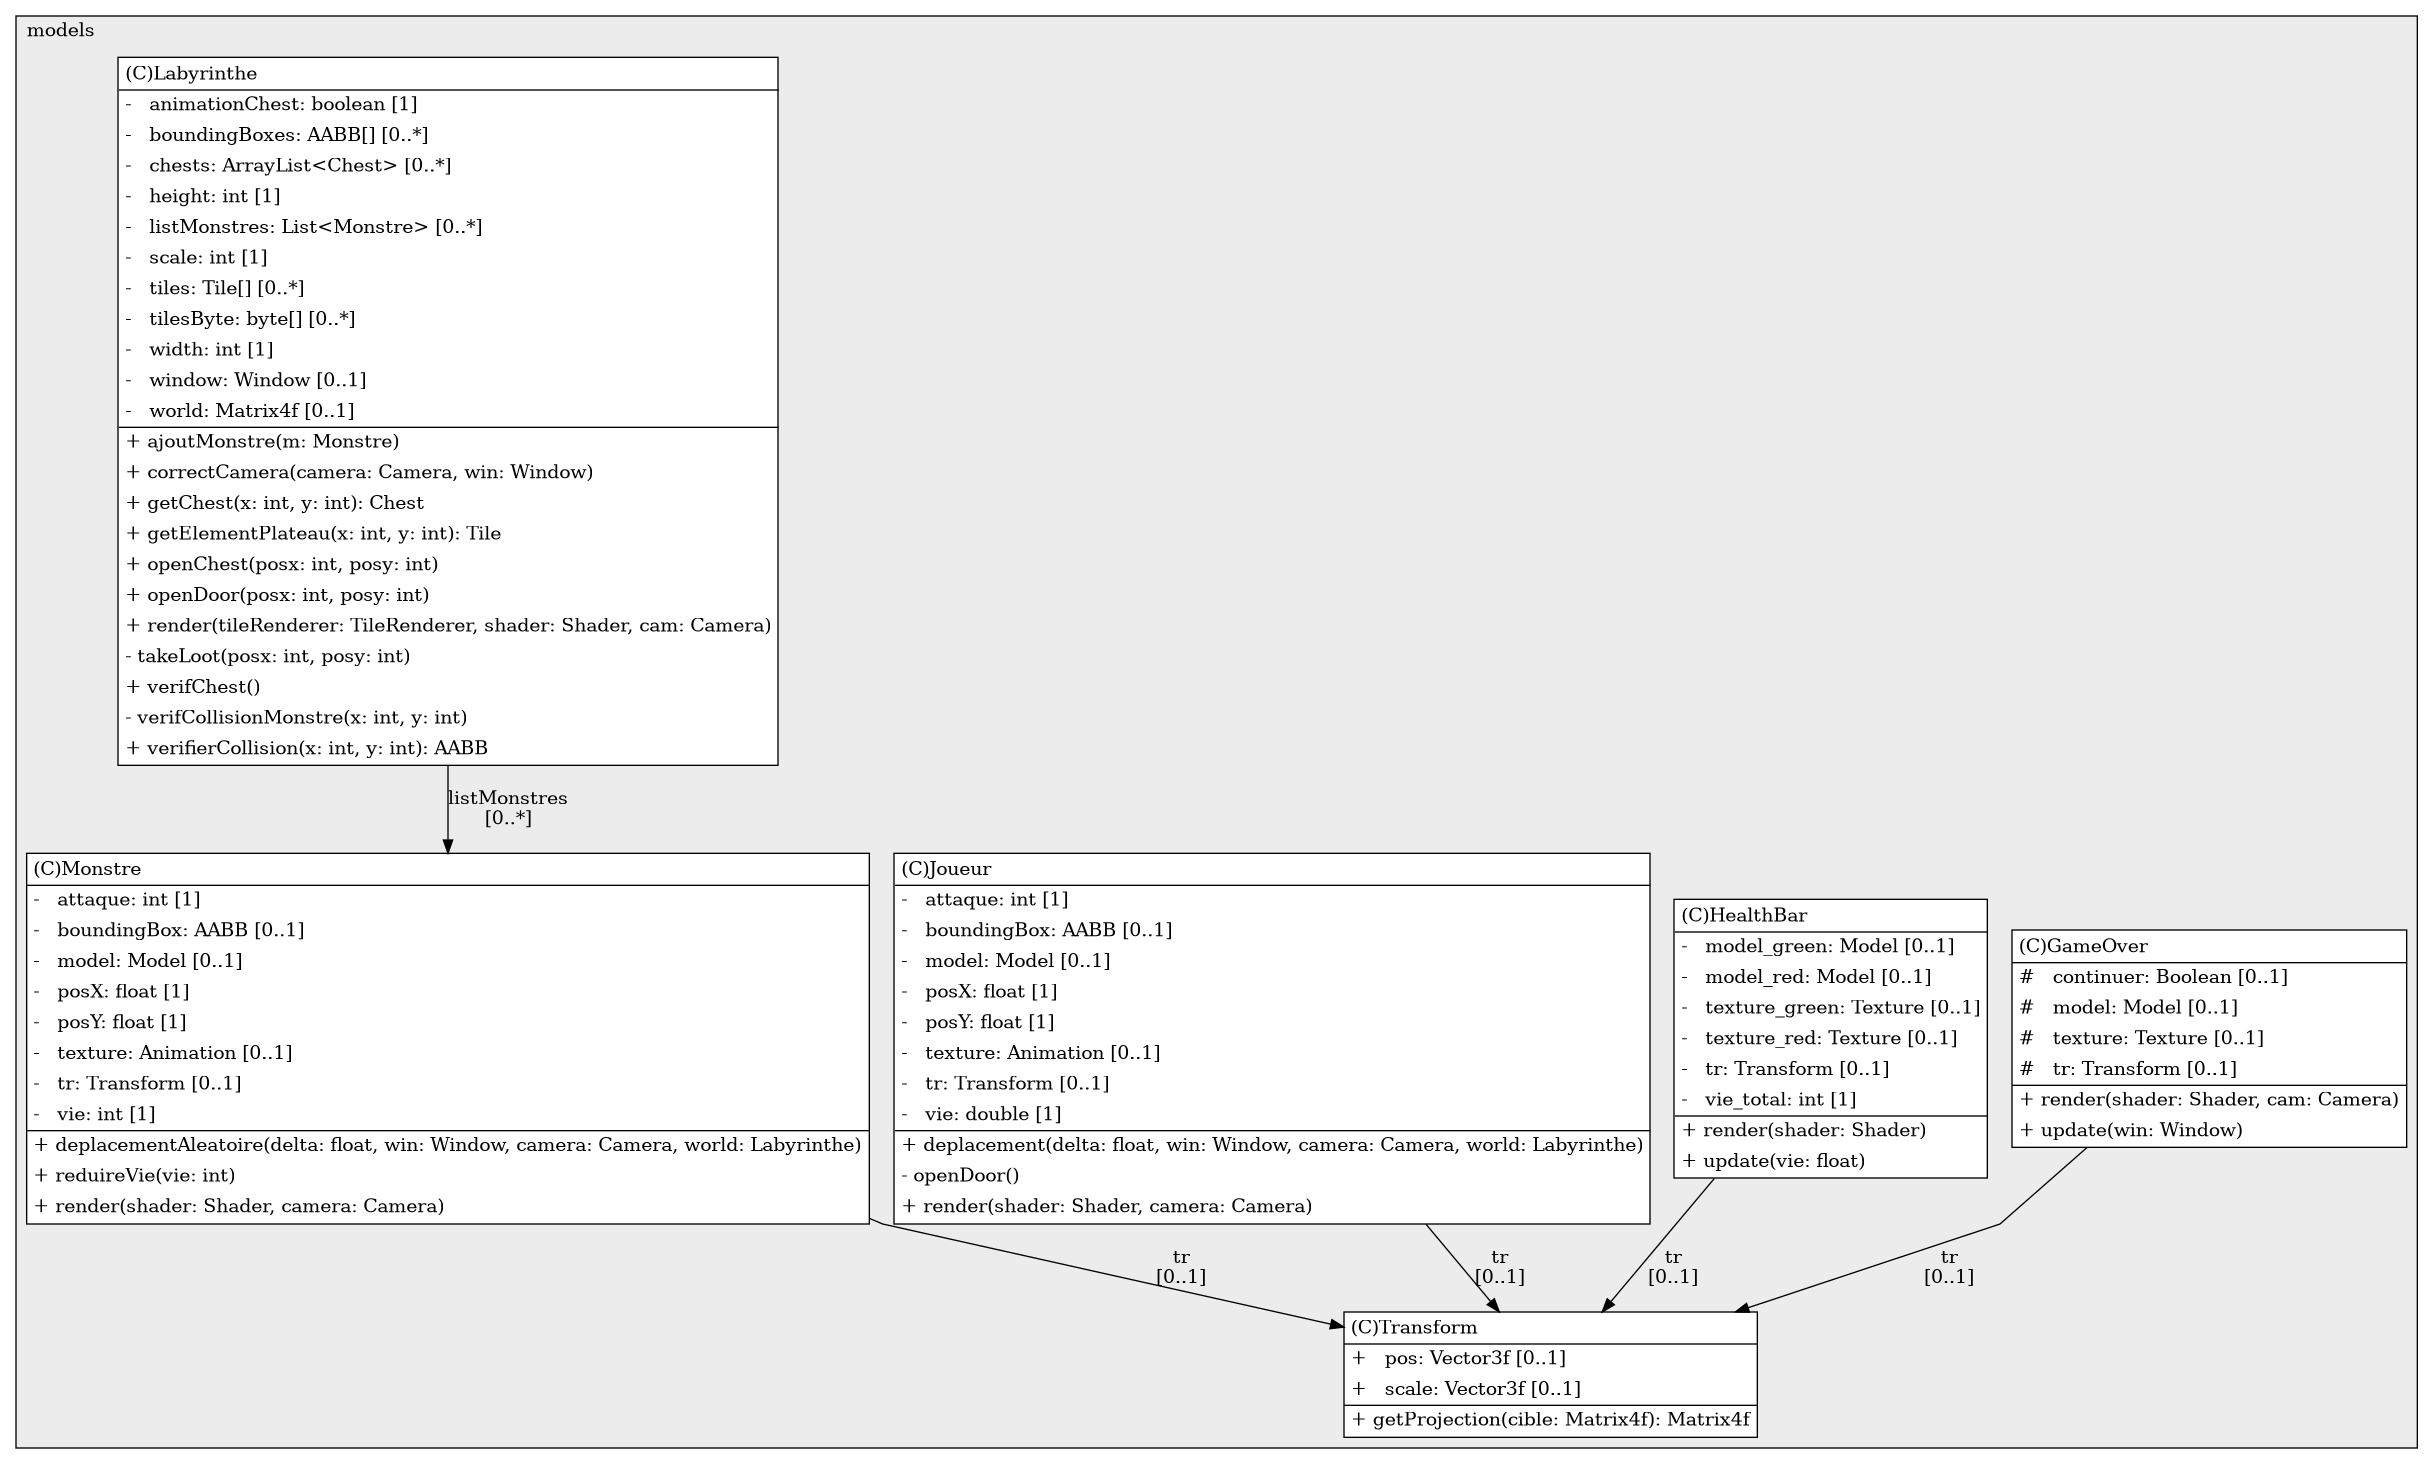 @startuml

/' diagram meta data start
config=StructureConfiguration;
{
  "projectClassification": {
    "searchMode": "OpenProject", // OpenProject, AllProjects
    "includedProjects": "",
    "pathEndKeywords": "*.impl",
    "isClientPath": "",
    "isClientName": "",
    "isTestPath": "",
    "isTestName": "",
    "isMappingPath": "",
    "isMappingName": "",
    "isDataAccessPath": "",
    "isDataAccessName": "",
    "isDataStructurePath": "",
    "isDataStructureName": "",
    "isInterfaceStructuresPath": "",
    "isInterfaceStructuresName": "",
    "isEntryPointPath": "",
    "isEntryPointName": ""
  },
  "graphRestriction": {
    "classPackageExcludeFilter": "",
    "classPackageIncludeFilter": "",
    "classNameExcludeFilter": "",
    "classNameIncludeFilter": "",
    "methodNameExcludeFilter": "",
    "methodNameIncludeFilter": "",
    "removeByInheritance": "", // inheritance/annotation based filtering is done in a second step
    "removeByAnnotation": "",
    "removeByClassPackage": "", // cleanup the graph after inheritance/annotation based filtering is done
    "removeByClassName": "",
    "cutMappings": false,
    "cutEnum": true,
    "cutTests": true,
    "cutClient": true,
    "cutDataAccess": false,
    "cutInterfaceStructures": false,
    "cutDataStructures": false,
    "cutGetterAndSetter": true,
    "cutConstructors": true
  },
  "graphTraversal": {
    "forwardDepth": 6,
    "backwardDepth": 6,
    "classPackageExcludeFilter": "",
    "classPackageIncludeFilter": "",
    "classNameExcludeFilter": "",
    "classNameIncludeFilter": "",
    "methodNameExcludeFilter": "",
    "methodNameIncludeFilter": "",
    "hideMappings": false,
    "hideDataStructures": false,
    "hidePrivateMethods": true,
    "hideInterfaceCalls": true, // indirection: implementation -> interface (is hidden) -> implementation
    "onlyShowApplicationEntryPoints": false // root node is included
  },
  "details": {
    "aggregation": "GroupByClass", // ByClass, GroupByClass, None
    "showClassGenericTypes": true,
    "showMethods": true,
    "showMethodParameterNames": true,
    "showMethodParameterTypes": true,
    "showMethodReturnType": true,
    "showPackageLevels": 2,
    "showDetailedClassStructure": true
  },
  "rootClass": "models.Transform"
}
diagram meta data end '/



digraph g {
    rankdir="TB"
    splines=polyline
    

'nodes 
subgraph cluster_1068799382 { 
   	label=models
	labeljust=l
	fillcolor="#ececec"
	style=filled
   
   GameOver1068799382[
	label=<<TABLE BORDER="1" CELLBORDER="0" CELLPADDING="4" CELLSPACING="0">
<TR><TD ALIGN="LEFT" >(C)GameOver</TD></TR>
<HR/>
<TR><TD ALIGN="LEFT" >#   continuer: Boolean [0..1]</TD></TR>
<TR><TD ALIGN="LEFT" >#   model: Model [0..1]</TD></TR>
<TR><TD ALIGN="LEFT" >#   texture: Texture [0..1]</TD></TR>
<TR><TD ALIGN="LEFT" >#   tr: Transform [0..1]</TD></TR>
<HR/>
<TR><TD ALIGN="LEFT" >+ render(shader: Shader, cam: Camera)</TD></TR>
<TR><TD ALIGN="LEFT" >+ update(win: Window)</TD></TR>
</TABLE>>
	style=filled
	margin=0
	shape=plaintext
	fillcolor="#FFFFFF"
];

HealthBar1068799382[
	label=<<TABLE BORDER="1" CELLBORDER="0" CELLPADDING="4" CELLSPACING="0">
<TR><TD ALIGN="LEFT" >(C)HealthBar</TD></TR>
<HR/>
<TR><TD ALIGN="LEFT" >-   model_green: Model [0..1]</TD></TR>
<TR><TD ALIGN="LEFT" >-   model_red: Model [0..1]</TD></TR>
<TR><TD ALIGN="LEFT" >-   texture_green: Texture [0..1]</TD></TR>
<TR><TD ALIGN="LEFT" >-   texture_red: Texture [0..1]</TD></TR>
<TR><TD ALIGN="LEFT" >-   tr: Transform [0..1]</TD></TR>
<TR><TD ALIGN="LEFT" >-   vie_total: int [1]</TD></TR>
<HR/>
<TR><TD ALIGN="LEFT" >+ render(shader: Shader)</TD></TR>
<TR><TD ALIGN="LEFT" >+ update(vie: float)</TD></TR>
</TABLE>>
	style=filled
	margin=0
	shape=plaintext
	fillcolor="#FFFFFF"
];

Joueur1068799382[
	label=<<TABLE BORDER="1" CELLBORDER="0" CELLPADDING="4" CELLSPACING="0">
<TR><TD ALIGN="LEFT" >(C)Joueur</TD></TR>
<HR/>
<TR><TD ALIGN="LEFT" >-   attaque: int [1]</TD></TR>
<TR><TD ALIGN="LEFT" >-   boundingBox: AABB [0..1]</TD></TR>
<TR><TD ALIGN="LEFT" >-   model: Model [0..1]</TD></TR>
<TR><TD ALIGN="LEFT" >-   posX: float [1]</TD></TR>
<TR><TD ALIGN="LEFT" >-   posY: float [1]</TD></TR>
<TR><TD ALIGN="LEFT" >-   texture: Animation [0..1]</TD></TR>
<TR><TD ALIGN="LEFT" >-   tr: Transform [0..1]</TD></TR>
<TR><TD ALIGN="LEFT" >-   vie: double [1]</TD></TR>
<HR/>
<TR><TD ALIGN="LEFT" >+ deplacement(delta: float, win: Window, camera: Camera, world: Labyrinthe)</TD></TR>
<TR><TD ALIGN="LEFT" >- openDoor()</TD></TR>
<TR><TD ALIGN="LEFT" >+ render(shader: Shader, camera: Camera)</TD></TR>
</TABLE>>
	style=filled
	margin=0
	shape=plaintext
	fillcolor="#FFFFFF"
];

Labyrinthe1068799382[
	label=<<TABLE BORDER="1" CELLBORDER="0" CELLPADDING="4" CELLSPACING="0">
<TR><TD ALIGN="LEFT" >(C)Labyrinthe</TD></TR>
<HR/>
<TR><TD ALIGN="LEFT" >-   animationChest: boolean [1]</TD></TR>
<TR><TD ALIGN="LEFT" >-   boundingBoxes: AABB[] [0..*]</TD></TR>
<TR><TD ALIGN="LEFT" >-   chests: ArrayList&lt;Chest&gt; [0..*]</TD></TR>
<TR><TD ALIGN="LEFT" >-   height: int [1]</TD></TR>
<TR><TD ALIGN="LEFT" >-   listMonstres: List&lt;Monstre&gt; [0..*]</TD></TR>
<TR><TD ALIGN="LEFT" >-   scale: int [1]</TD></TR>
<TR><TD ALIGN="LEFT" >-   tiles: Tile[] [0..*]</TD></TR>
<TR><TD ALIGN="LEFT" >-   tilesByte: byte[] [0..*]</TD></TR>
<TR><TD ALIGN="LEFT" >-   width: int [1]</TD></TR>
<TR><TD ALIGN="LEFT" >-   window: Window [0..1]</TD></TR>
<TR><TD ALIGN="LEFT" >-   world: Matrix4f [0..1]</TD></TR>
<HR/>
<TR><TD ALIGN="LEFT" >+ ajoutMonstre(m: Monstre)</TD></TR>
<TR><TD ALIGN="LEFT" >+ correctCamera(camera: Camera, win: Window)</TD></TR>
<TR><TD ALIGN="LEFT" >+ getChest(x: int, y: int): Chest</TD></TR>
<TR><TD ALIGN="LEFT" >+ getElementPlateau(x: int, y: int): Tile</TD></TR>
<TR><TD ALIGN="LEFT" >+ openChest(posx: int, posy: int)</TD></TR>
<TR><TD ALIGN="LEFT" >+ openDoor(posx: int, posy: int)</TD></TR>
<TR><TD ALIGN="LEFT" >+ render(tileRenderer: TileRenderer, shader: Shader, cam: Camera)</TD></TR>
<TR><TD ALIGN="LEFT" >- takeLoot(posx: int, posy: int)</TD></TR>
<TR><TD ALIGN="LEFT" >+ verifChest()</TD></TR>
<TR><TD ALIGN="LEFT" >- verifCollisionMonstre(x: int, y: int)</TD></TR>
<TR><TD ALIGN="LEFT" >+ verifierCollision(x: int, y: int): AABB</TD></TR>
</TABLE>>
	style=filled
	margin=0
	shape=plaintext
	fillcolor="#FFFFFF"
];

Monstre1068799382[
	label=<<TABLE BORDER="1" CELLBORDER="0" CELLPADDING="4" CELLSPACING="0">
<TR><TD ALIGN="LEFT" >(C)Monstre</TD></TR>
<HR/>
<TR><TD ALIGN="LEFT" >-   attaque: int [1]</TD></TR>
<TR><TD ALIGN="LEFT" >-   boundingBox: AABB [0..1]</TD></TR>
<TR><TD ALIGN="LEFT" >-   model: Model [0..1]</TD></TR>
<TR><TD ALIGN="LEFT" >-   posX: float [1]</TD></TR>
<TR><TD ALIGN="LEFT" >-   posY: float [1]</TD></TR>
<TR><TD ALIGN="LEFT" >-   texture: Animation [0..1]</TD></TR>
<TR><TD ALIGN="LEFT" >-   tr: Transform [0..1]</TD></TR>
<TR><TD ALIGN="LEFT" >-   vie: int [1]</TD></TR>
<HR/>
<TR><TD ALIGN="LEFT" >+ deplacementAleatoire(delta: float, win: Window, camera: Camera, world: Labyrinthe)</TD></TR>
<TR><TD ALIGN="LEFT" >+ reduireVie(vie: int)</TD></TR>
<TR><TD ALIGN="LEFT" >+ render(shader: Shader, camera: Camera)</TD></TR>
</TABLE>>
	style=filled
	margin=0
	shape=plaintext
	fillcolor="#FFFFFF"
];

Transform1068799382[
	label=<<TABLE BORDER="1" CELLBORDER="0" CELLPADDING="4" CELLSPACING="0">
<TR><TD ALIGN="LEFT" >(C)Transform</TD></TR>
<HR/>
<TR><TD ALIGN="LEFT" >+   pos: Vector3f [0..1]</TD></TR>
<TR><TD ALIGN="LEFT" >+   scale: Vector3f [0..1]</TD></TR>
<HR/>
<TR><TD ALIGN="LEFT" >+ getProjection(cible: Matrix4f): Matrix4f</TD></TR>
</TABLE>>
	style=filled
	margin=0
	shape=plaintext
	fillcolor="#FFFFFF"
];
} 

'edges    
GameOver1068799382 -> Transform1068799382[label="tr
[0..1]"];
HealthBar1068799382 -> Transform1068799382[label="tr
[0..1]"];
Joueur1068799382 -> Transform1068799382[label="tr
[0..1]"];
Labyrinthe1068799382 -> Monstre1068799382[label="listMonstres
[0..*]"];
Monstre1068799382 -> Transform1068799382[label="tr
[0..1]"];
    
}
@enduml